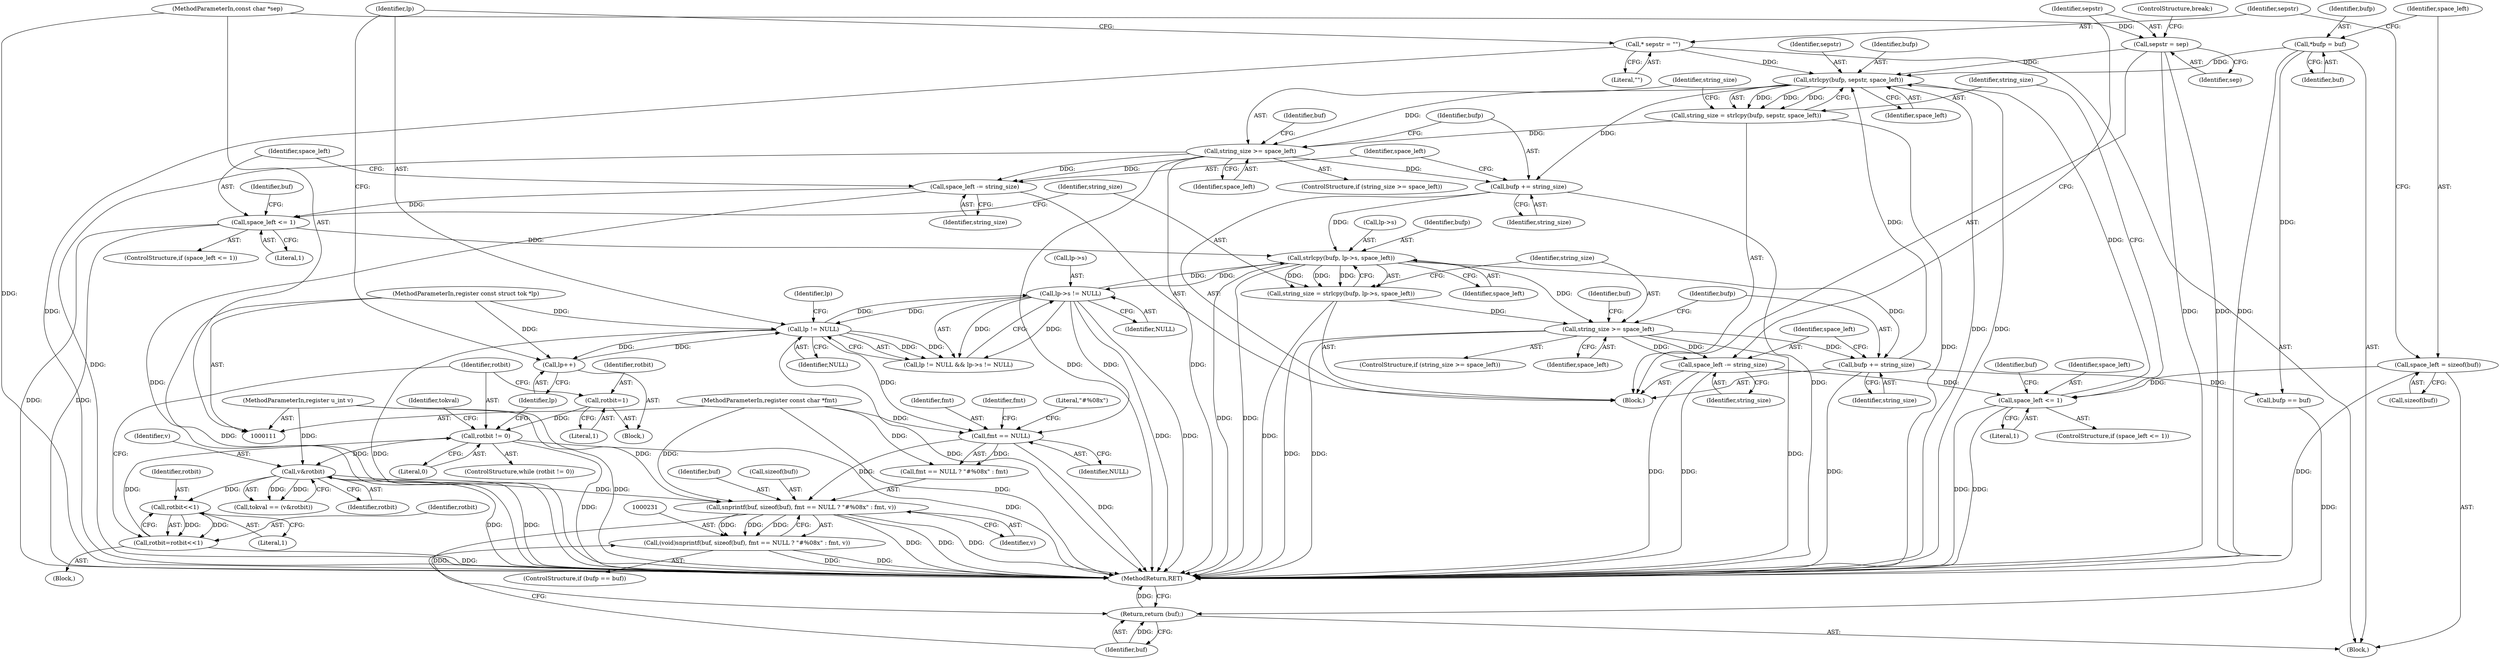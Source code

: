 digraph "0_tcpdump_9f0730bee3eb65d07b49fd468bc2f269173352fe@API" {
"1000232" [label="(Call,snprintf(buf, sizeof(buf), fmt == NULL ? \"#%08x\" : fmt, v))"];
"1000237" [label="(Call,fmt == NULL)"];
"1000113" [label="(MethodParameterIn,register const char *fmt)"];
"1000139" [label="(Call,lp->s != NULL)"];
"1000197" [label="(Call,strlcpy(bufp, lp->s, space_left))"];
"1000183" [label="(Call,bufp += string_size)"];
"1000178" [label="(Call,string_size >= space_left)"];
"1000171" [label="(Call,string_size = strlcpy(bufp, sepstr, space_left))"];
"1000173" [label="(Call,strlcpy(bufp, sepstr, space_left))"];
"1000209" [label="(Call,bufp += string_size)"];
"1000204" [label="(Call,string_size >= space_left)"];
"1000195" [label="(Call,string_size = strlcpy(bufp, lp->s, space_left))"];
"1000119" [label="(Call,*bufp = buf)"];
"1000215" [label="(Call,sepstr = sep)"];
"1000115" [label="(MethodParameterIn,const char *sep)"];
"1000131" [label="(Call,* sepstr = \"\")"];
"1000166" [label="(Call,space_left <= 1)"];
"1000212" [label="(Call,space_left -= string_size)"];
"1000123" [label="(Call,space_left = sizeof(buf))"];
"1000190" [label="(Call,space_left <= 1)"];
"1000186" [label="(Call,space_left -= string_size)"];
"1000136" [label="(Call,lp != NULL)"];
"1000224" [label="(Call,lp++)"];
"1000112" [label="(MethodParameterIn,register const struct tok *lp)"];
"1000161" [label="(Call,v&rotbit)"];
"1000114" [label="(MethodParameterIn,register u_int v)"];
"1000154" [label="(Call,rotbit != 0)"];
"1000150" [label="(Call,rotbit=1)"];
"1000219" [label="(Call,rotbit=rotbit<<1)"];
"1000221" [label="(Call,rotbit<<1)"];
"1000230" [label="(Call,(void)snprintf(buf, sizeof(buf), fmt == NULL ? \"#%08x\" : fmt, v))"];
"1000243" [label="(Return,return (buf);)"];
"1000227" [label="(Call,bufp == buf)"];
"1000204" [label="(Call,string_size >= space_left)"];
"1000133" [label="(Literal,\"\")"];
"1000224" [label="(Call,lp++)"];
"1000124" [label="(Identifier,space_left)"];
"1000177" [label="(ControlStructure,if (string_size >= space_left))"];
"1000241" [label="(Identifier,fmt)"];
"1000226" [label="(ControlStructure,if (bufp == buf))"];
"1000137" [label="(Identifier,lp)"];
"1000203" [label="(ControlStructure,if (string_size >= space_left))"];
"1000166" [label="(Call,space_left <= 1)"];
"1000187" [label="(Identifier,space_left)"];
"1000183" [label="(Call,bufp += string_size)"];
"1000213" [label="(Identifier,space_left)"];
"1000233" [label="(Identifier,buf)"];
"1000135" [label="(Call,lp != NULL && lp->s != NULL)"];
"1000139" [label="(Call,lp->s != NULL)"];
"1000175" [label="(Identifier,sepstr)"];
"1000180" [label="(Identifier,space_left)"];
"1000132" [label="(Identifier,sepstr)"];
"1000225" [label="(Identifier,lp)"];
"1000188" [label="(Identifier,string_size)"];
"1000172" [label="(Identifier,string_size)"];
"1000179" [label="(Identifier,string_size)"];
"1000131" [label="(Call,* sepstr = \"\")"];
"1000222" [label="(Identifier,rotbit)"];
"1000185" [label="(Identifier,string_size)"];
"1000199" [label="(Call,lp->s)"];
"1000165" [label="(ControlStructure,if (space_left <= 1))"];
"1000209" [label="(Call,bufp += string_size)"];
"1000173" [label="(Call,strlcpy(bufp, sepstr, space_left))"];
"1000116" [label="(Block,)"];
"1000194" [label="(Identifier,buf)"];
"1000168" [label="(Literal,1)"];
"1000123" [label="(Call,space_left = sizeof(buf))"];
"1000152" [label="(Literal,1)"];
"1000115" [label="(MethodParameterIn,const char *sep)"];
"1000212" [label="(Call,space_left -= string_size)"];
"1000119" [label="(Call,*bufp = buf)"];
"1000230" [label="(Call,(void)snprintf(buf, sizeof(buf), fmt == NULL ? \"#%08x\" : fmt, v))"];
"1000159" [label="(Call,tokval == (v&rotbit))"];
"1000198" [label="(Identifier,bufp)"];
"1000140" [label="(Call,lp->s)"];
"1000120" [label="(Identifier,bufp)"];
"1000191" [label="(Identifier,space_left)"];
"1000162" [label="(Identifier,v)"];
"1000217" [label="(Identifier,sep)"];
"1000138" [label="(Identifier,NULL)"];
"1000157" [label="(Block,)"];
"1000144" [label="(Block,)"];
"1000189" [label="(ControlStructure,if (space_left <= 1))"];
"1000245" [label="(MethodReturn,RET)"];
"1000242" [label="(Identifier,v)"];
"1000153" [label="(ControlStructure,while (rotbit != 0))"];
"1000232" [label="(Call,snprintf(buf, sizeof(buf), fmt == NULL ? \"#%08x\" : fmt, v))"];
"1000154" [label="(Call,rotbit != 0)"];
"1000216" [label="(Identifier,sepstr)"];
"1000151" [label="(Identifier,rotbit)"];
"1000143" [label="(Identifier,NULL)"];
"1000190" [label="(Call,space_left <= 1)"];
"1000161" [label="(Call,v&rotbit)"];
"1000114" [label="(MethodParameterIn,register u_int v)"];
"1000141" [label="(Identifier,lp)"];
"1000186" [label="(Call,space_left -= string_size)"];
"1000184" [label="(Identifier,bufp)"];
"1000195" [label="(Call,string_size = strlcpy(bufp, lp->s, space_left))"];
"1000155" [label="(Identifier,rotbit)"];
"1000240" [label="(Literal,\"#%08x\")"];
"1000211" [label="(Identifier,string_size)"];
"1000234" [label="(Call,sizeof(buf))"];
"1000197" [label="(Call,strlcpy(bufp, lp->s, space_left))"];
"1000244" [label="(Identifier,buf)"];
"1000176" [label="(Identifier,space_left)"];
"1000170" [label="(Identifier,buf)"];
"1000121" [label="(Identifier,buf)"];
"1000112" [label="(MethodParameterIn,register const struct tok *lp)"];
"1000196" [label="(Identifier,string_size)"];
"1000163" [label="(Identifier,rotbit)"];
"1000238" [label="(Identifier,fmt)"];
"1000223" [label="(Literal,1)"];
"1000192" [label="(Literal,1)"];
"1000239" [label="(Identifier,NULL)"];
"1000156" [label="(Literal,0)"];
"1000220" [label="(Identifier,rotbit)"];
"1000150" [label="(Call,rotbit=1)"];
"1000218" [label="(ControlStructure,break;)"];
"1000210" [label="(Identifier,bufp)"];
"1000125" [label="(Call,sizeof(buf))"];
"1000164" [label="(Block,)"];
"1000182" [label="(Identifier,buf)"];
"1000174" [label="(Identifier,bufp)"];
"1000219" [label="(Call,rotbit=rotbit<<1)"];
"1000171" [label="(Call,string_size = strlcpy(bufp, sepstr, space_left))"];
"1000214" [label="(Identifier,string_size)"];
"1000178" [label="(Call,string_size >= space_left)"];
"1000205" [label="(Identifier,string_size)"];
"1000236" [label="(Call,fmt == NULL ? \"#%08x\" : fmt)"];
"1000221" [label="(Call,rotbit<<1)"];
"1000215" [label="(Call,sepstr = sep)"];
"1000237" [label="(Call,fmt == NULL)"];
"1000206" [label="(Identifier,space_left)"];
"1000113" [label="(MethodParameterIn,register const char *fmt)"];
"1000243" [label="(Return,return (buf);)"];
"1000208" [label="(Identifier,buf)"];
"1000160" [label="(Identifier,tokval)"];
"1000202" [label="(Identifier,space_left)"];
"1000167" [label="(Identifier,space_left)"];
"1000136" [label="(Call,lp != NULL)"];
"1000232" -> "1000230"  [label="AST: "];
"1000232" -> "1000242"  [label="CFG: "];
"1000233" -> "1000232"  [label="AST: "];
"1000234" -> "1000232"  [label="AST: "];
"1000236" -> "1000232"  [label="AST: "];
"1000242" -> "1000232"  [label="AST: "];
"1000230" -> "1000232"  [label="CFG: "];
"1000232" -> "1000245"  [label="DDG: "];
"1000232" -> "1000245"  [label="DDG: "];
"1000232" -> "1000245"  [label="DDG: "];
"1000232" -> "1000230"  [label="DDG: "];
"1000232" -> "1000230"  [label="DDG: "];
"1000232" -> "1000230"  [label="DDG: "];
"1000237" -> "1000232"  [label="DDG: "];
"1000113" -> "1000232"  [label="DDG: "];
"1000161" -> "1000232"  [label="DDG: "];
"1000114" -> "1000232"  [label="DDG: "];
"1000232" -> "1000243"  [label="DDG: "];
"1000237" -> "1000236"  [label="AST: "];
"1000237" -> "1000239"  [label="CFG: "];
"1000238" -> "1000237"  [label="AST: "];
"1000239" -> "1000237"  [label="AST: "];
"1000240" -> "1000237"  [label="CFG: "];
"1000241" -> "1000237"  [label="CFG: "];
"1000237" -> "1000245"  [label="DDG: "];
"1000113" -> "1000237"  [label="DDG: "];
"1000139" -> "1000237"  [label="DDG: "];
"1000136" -> "1000237"  [label="DDG: "];
"1000237" -> "1000236"  [label="DDG: "];
"1000113" -> "1000111"  [label="AST: "];
"1000113" -> "1000245"  [label="DDG: "];
"1000113" -> "1000236"  [label="DDG: "];
"1000139" -> "1000135"  [label="AST: "];
"1000139" -> "1000143"  [label="CFG: "];
"1000140" -> "1000139"  [label="AST: "];
"1000143" -> "1000139"  [label="AST: "];
"1000135" -> "1000139"  [label="CFG: "];
"1000139" -> "1000245"  [label="DDG: "];
"1000139" -> "1000245"  [label="DDG: "];
"1000139" -> "1000136"  [label="DDG: "];
"1000139" -> "1000135"  [label="DDG: "];
"1000139" -> "1000135"  [label="DDG: "];
"1000197" -> "1000139"  [label="DDG: "];
"1000136" -> "1000139"  [label="DDG: "];
"1000139" -> "1000197"  [label="DDG: "];
"1000197" -> "1000195"  [label="AST: "];
"1000197" -> "1000202"  [label="CFG: "];
"1000198" -> "1000197"  [label="AST: "];
"1000199" -> "1000197"  [label="AST: "];
"1000202" -> "1000197"  [label="AST: "];
"1000195" -> "1000197"  [label="CFG: "];
"1000197" -> "1000245"  [label="DDG: "];
"1000197" -> "1000245"  [label="DDG: "];
"1000197" -> "1000195"  [label="DDG: "];
"1000197" -> "1000195"  [label="DDG: "];
"1000197" -> "1000195"  [label="DDG: "];
"1000183" -> "1000197"  [label="DDG: "];
"1000190" -> "1000197"  [label="DDG: "];
"1000197" -> "1000204"  [label="DDG: "];
"1000197" -> "1000209"  [label="DDG: "];
"1000183" -> "1000164"  [label="AST: "];
"1000183" -> "1000185"  [label="CFG: "];
"1000184" -> "1000183"  [label="AST: "];
"1000185" -> "1000183"  [label="AST: "];
"1000187" -> "1000183"  [label="CFG: "];
"1000183" -> "1000245"  [label="DDG: "];
"1000178" -> "1000183"  [label="DDG: "];
"1000173" -> "1000183"  [label="DDG: "];
"1000178" -> "1000177"  [label="AST: "];
"1000178" -> "1000180"  [label="CFG: "];
"1000179" -> "1000178"  [label="AST: "];
"1000180" -> "1000178"  [label="AST: "];
"1000182" -> "1000178"  [label="CFG: "];
"1000184" -> "1000178"  [label="CFG: "];
"1000178" -> "1000245"  [label="DDG: "];
"1000178" -> "1000245"  [label="DDG: "];
"1000178" -> "1000245"  [label="DDG: "];
"1000171" -> "1000178"  [label="DDG: "];
"1000173" -> "1000178"  [label="DDG: "];
"1000178" -> "1000186"  [label="DDG: "];
"1000178" -> "1000186"  [label="DDG: "];
"1000171" -> "1000164"  [label="AST: "];
"1000171" -> "1000173"  [label="CFG: "];
"1000172" -> "1000171"  [label="AST: "];
"1000173" -> "1000171"  [label="AST: "];
"1000179" -> "1000171"  [label="CFG: "];
"1000171" -> "1000245"  [label="DDG: "];
"1000173" -> "1000171"  [label="DDG: "];
"1000173" -> "1000171"  [label="DDG: "];
"1000173" -> "1000171"  [label="DDG: "];
"1000173" -> "1000176"  [label="CFG: "];
"1000174" -> "1000173"  [label="AST: "];
"1000175" -> "1000173"  [label="AST: "];
"1000176" -> "1000173"  [label="AST: "];
"1000173" -> "1000245"  [label="DDG: "];
"1000173" -> "1000245"  [label="DDG: "];
"1000209" -> "1000173"  [label="DDG: "];
"1000119" -> "1000173"  [label="DDG: "];
"1000215" -> "1000173"  [label="DDG: "];
"1000131" -> "1000173"  [label="DDG: "];
"1000166" -> "1000173"  [label="DDG: "];
"1000209" -> "1000164"  [label="AST: "];
"1000209" -> "1000211"  [label="CFG: "];
"1000210" -> "1000209"  [label="AST: "];
"1000211" -> "1000209"  [label="AST: "];
"1000213" -> "1000209"  [label="CFG: "];
"1000209" -> "1000245"  [label="DDG: "];
"1000204" -> "1000209"  [label="DDG: "];
"1000209" -> "1000227"  [label="DDG: "];
"1000204" -> "1000203"  [label="AST: "];
"1000204" -> "1000206"  [label="CFG: "];
"1000205" -> "1000204"  [label="AST: "];
"1000206" -> "1000204"  [label="AST: "];
"1000208" -> "1000204"  [label="CFG: "];
"1000210" -> "1000204"  [label="CFG: "];
"1000204" -> "1000245"  [label="DDG: "];
"1000204" -> "1000245"  [label="DDG: "];
"1000204" -> "1000245"  [label="DDG: "];
"1000195" -> "1000204"  [label="DDG: "];
"1000204" -> "1000212"  [label="DDG: "];
"1000204" -> "1000212"  [label="DDG: "];
"1000195" -> "1000164"  [label="AST: "];
"1000196" -> "1000195"  [label="AST: "];
"1000205" -> "1000195"  [label="CFG: "];
"1000195" -> "1000245"  [label="DDG: "];
"1000119" -> "1000116"  [label="AST: "];
"1000119" -> "1000121"  [label="CFG: "];
"1000120" -> "1000119"  [label="AST: "];
"1000121" -> "1000119"  [label="AST: "];
"1000124" -> "1000119"  [label="CFG: "];
"1000119" -> "1000245"  [label="DDG: "];
"1000119" -> "1000227"  [label="DDG: "];
"1000215" -> "1000164"  [label="AST: "];
"1000215" -> "1000217"  [label="CFG: "];
"1000216" -> "1000215"  [label="AST: "];
"1000217" -> "1000215"  [label="AST: "];
"1000218" -> "1000215"  [label="CFG: "];
"1000215" -> "1000245"  [label="DDG: "];
"1000215" -> "1000245"  [label="DDG: "];
"1000115" -> "1000215"  [label="DDG: "];
"1000115" -> "1000111"  [label="AST: "];
"1000115" -> "1000245"  [label="DDG: "];
"1000131" -> "1000116"  [label="AST: "];
"1000131" -> "1000133"  [label="CFG: "];
"1000132" -> "1000131"  [label="AST: "];
"1000133" -> "1000131"  [label="AST: "];
"1000137" -> "1000131"  [label="CFG: "];
"1000131" -> "1000245"  [label="DDG: "];
"1000166" -> "1000165"  [label="AST: "];
"1000166" -> "1000168"  [label="CFG: "];
"1000167" -> "1000166"  [label="AST: "];
"1000168" -> "1000166"  [label="AST: "];
"1000170" -> "1000166"  [label="CFG: "];
"1000172" -> "1000166"  [label="CFG: "];
"1000166" -> "1000245"  [label="DDG: "];
"1000166" -> "1000245"  [label="DDG: "];
"1000212" -> "1000166"  [label="DDG: "];
"1000123" -> "1000166"  [label="DDG: "];
"1000212" -> "1000164"  [label="AST: "];
"1000212" -> "1000214"  [label="CFG: "];
"1000213" -> "1000212"  [label="AST: "];
"1000214" -> "1000212"  [label="AST: "];
"1000216" -> "1000212"  [label="CFG: "];
"1000212" -> "1000245"  [label="DDG: "];
"1000212" -> "1000245"  [label="DDG: "];
"1000123" -> "1000116"  [label="AST: "];
"1000123" -> "1000125"  [label="CFG: "];
"1000124" -> "1000123"  [label="AST: "];
"1000125" -> "1000123"  [label="AST: "];
"1000132" -> "1000123"  [label="CFG: "];
"1000123" -> "1000245"  [label="DDG: "];
"1000190" -> "1000189"  [label="AST: "];
"1000190" -> "1000192"  [label="CFG: "];
"1000191" -> "1000190"  [label="AST: "];
"1000192" -> "1000190"  [label="AST: "];
"1000194" -> "1000190"  [label="CFG: "];
"1000196" -> "1000190"  [label="CFG: "];
"1000190" -> "1000245"  [label="DDG: "];
"1000190" -> "1000245"  [label="DDG: "];
"1000186" -> "1000190"  [label="DDG: "];
"1000186" -> "1000164"  [label="AST: "];
"1000186" -> "1000188"  [label="CFG: "];
"1000187" -> "1000186"  [label="AST: "];
"1000188" -> "1000186"  [label="AST: "];
"1000191" -> "1000186"  [label="CFG: "];
"1000186" -> "1000245"  [label="DDG: "];
"1000136" -> "1000135"  [label="AST: "];
"1000136" -> "1000138"  [label="CFG: "];
"1000137" -> "1000136"  [label="AST: "];
"1000138" -> "1000136"  [label="AST: "];
"1000141" -> "1000136"  [label="CFG: "];
"1000135" -> "1000136"  [label="CFG: "];
"1000136" -> "1000245"  [label="DDG: "];
"1000136" -> "1000245"  [label="DDG: "];
"1000136" -> "1000135"  [label="DDG: "];
"1000136" -> "1000135"  [label="DDG: "];
"1000224" -> "1000136"  [label="DDG: "];
"1000112" -> "1000136"  [label="DDG: "];
"1000136" -> "1000224"  [label="DDG: "];
"1000224" -> "1000144"  [label="AST: "];
"1000224" -> "1000225"  [label="CFG: "];
"1000225" -> "1000224"  [label="AST: "];
"1000137" -> "1000224"  [label="CFG: "];
"1000112" -> "1000224"  [label="DDG: "];
"1000112" -> "1000111"  [label="AST: "];
"1000112" -> "1000245"  [label="DDG: "];
"1000161" -> "1000159"  [label="AST: "];
"1000161" -> "1000163"  [label="CFG: "];
"1000162" -> "1000161"  [label="AST: "];
"1000163" -> "1000161"  [label="AST: "];
"1000159" -> "1000161"  [label="CFG: "];
"1000161" -> "1000245"  [label="DDG: "];
"1000161" -> "1000245"  [label="DDG: "];
"1000161" -> "1000159"  [label="DDG: "];
"1000161" -> "1000159"  [label="DDG: "];
"1000114" -> "1000161"  [label="DDG: "];
"1000154" -> "1000161"  [label="DDG: "];
"1000161" -> "1000221"  [label="DDG: "];
"1000114" -> "1000111"  [label="AST: "];
"1000114" -> "1000245"  [label="DDG: "];
"1000154" -> "1000153"  [label="AST: "];
"1000154" -> "1000156"  [label="CFG: "];
"1000155" -> "1000154"  [label="AST: "];
"1000156" -> "1000154"  [label="AST: "];
"1000160" -> "1000154"  [label="CFG: "];
"1000225" -> "1000154"  [label="CFG: "];
"1000154" -> "1000245"  [label="DDG: "];
"1000154" -> "1000245"  [label="DDG: "];
"1000150" -> "1000154"  [label="DDG: "];
"1000219" -> "1000154"  [label="DDG: "];
"1000150" -> "1000144"  [label="AST: "];
"1000150" -> "1000152"  [label="CFG: "];
"1000151" -> "1000150"  [label="AST: "];
"1000152" -> "1000150"  [label="AST: "];
"1000155" -> "1000150"  [label="CFG: "];
"1000219" -> "1000157"  [label="AST: "];
"1000219" -> "1000221"  [label="CFG: "];
"1000220" -> "1000219"  [label="AST: "];
"1000221" -> "1000219"  [label="AST: "];
"1000155" -> "1000219"  [label="CFG: "];
"1000219" -> "1000245"  [label="DDG: "];
"1000221" -> "1000219"  [label="DDG: "];
"1000221" -> "1000219"  [label="DDG: "];
"1000221" -> "1000223"  [label="CFG: "];
"1000222" -> "1000221"  [label="AST: "];
"1000223" -> "1000221"  [label="AST: "];
"1000230" -> "1000226"  [label="AST: "];
"1000231" -> "1000230"  [label="AST: "];
"1000244" -> "1000230"  [label="CFG: "];
"1000230" -> "1000245"  [label="DDG: "];
"1000230" -> "1000245"  [label="DDG: "];
"1000243" -> "1000116"  [label="AST: "];
"1000243" -> "1000244"  [label="CFG: "];
"1000244" -> "1000243"  [label="AST: "];
"1000245" -> "1000243"  [label="CFG: "];
"1000243" -> "1000245"  [label="DDG: "];
"1000244" -> "1000243"  [label="DDG: "];
"1000227" -> "1000243"  [label="DDG: "];
}
